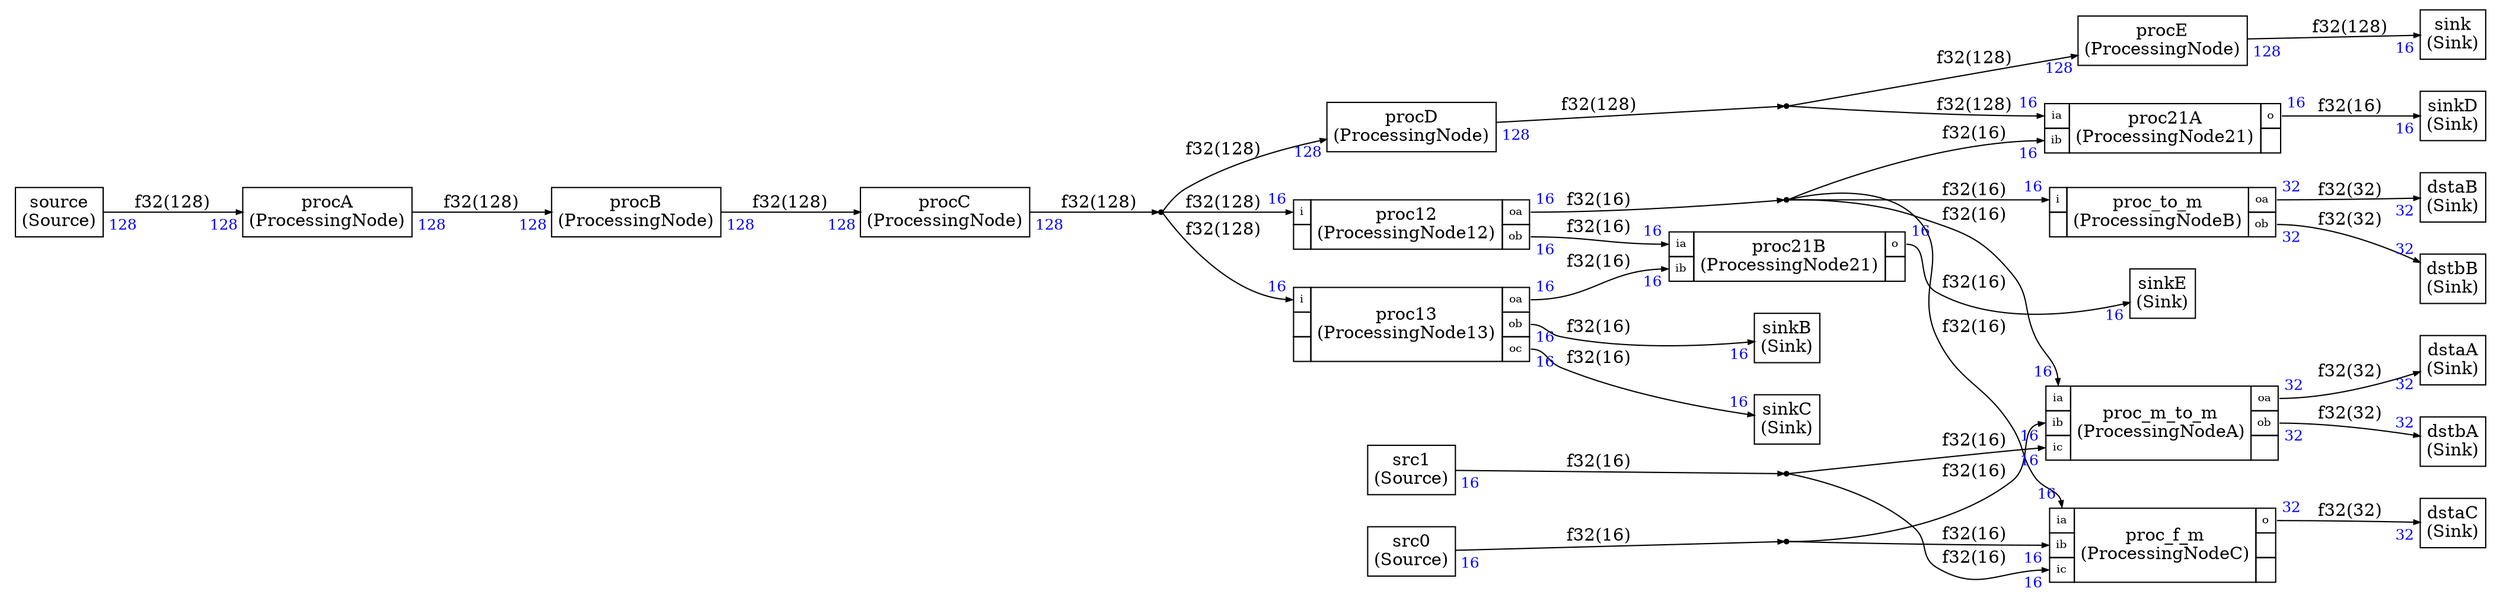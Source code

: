 



digraph structs {
    node [shape=plaintext]
    rankdir=LR
    edge [arrowsize=0.5]
    fontname="times"


dstaA [label=<
<TABLE BORDER="0" CELLBORDER="1" CELLSPACING="0" CELLPADDING="4">
  <TR>
    <TD ALIGN="CENTER" PORT="i">dstaA<BR/>(Sink)</TD>
  </TR>
</TABLE>>];

dstaB [label=<
<TABLE BORDER="0" CELLBORDER="1" CELLSPACING="0" CELLPADDING="4">
  <TR>
    <TD ALIGN="CENTER" PORT="i">dstaB<BR/>(Sink)</TD>
  </TR>
</TABLE>>];

dstaC [label=<
<TABLE BORDER="0" CELLBORDER="1" CELLSPACING="0" CELLPADDING="4">
  <TR>
    <TD ALIGN="CENTER" PORT="i">dstaC<BR/>(Sink)</TD>
  </TR>
</TABLE>>];

dstbA [label=<
<TABLE BORDER="0" CELLBORDER="1" CELLSPACING="0" CELLPADDING="4">
  <TR>
    <TD ALIGN="CENTER" PORT="i">dstbA<BR/>(Sink)</TD>
  </TR>
</TABLE>>];

dstbB [label=<
<TABLE BORDER="0" CELLBORDER="1" CELLSPACING="0" CELLPADDING="4">
  <TR>
    <TD ALIGN="CENTER" PORT="i">dstbB<BR/>(Sink)</TD>
  </TR>
</TABLE>>];

dup0 [shape=point,label=dup0]

dup1 [shape=point,label=dup1]

dup2 [shape=point,label=dup2]

dup3 [shape=point,label=dup3]

dup4 [shape=point,label=dup4]


proc12 [label=<
<TABLE BORDER="0" CELLBORDER="1" CELLSPACING="0" CELLPADDING="4">
  <TR>
    <TD PORT="i"><FONT POINT-SIZE="9.0">i</FONT></TD>
    <TD ALIGN="CENTER" ROWSPAN="2">proc12<BR/>(ProcessingNode12)</TD>
    <TD PORT="oa"><FONT POINT-SIZE="9.0">oa</FONT></TD>
  </TR>
<TR>
 
<TD></TD>
<TD PORT="ob"><FONT POINT-SIZE="9.0">ob</FONT></TD>
</TR>

</TABLE>>];


proc13 [label=<
<TABLE BORDER="0" CELLBORDER="1" CELLSPACING="0" CELLPADDING="4">
  <TR>
    <TD PORT="i"><FONT POINT-SIZE="9.0">i</FONT></TD>
    <TD ALIGN="CENTER" ROWSPAN="3">proc13<BR/>(ProcessingNode13)</TD>
    <TD PORT="oa"><FONT POINT-SIZE="9.0">oa</FONT></TD>
  </TR>
<TR>
 
<TD></TD>
<TD PORT="ob"><FONT POINT-SIZE="9.0">ob</FONT></TD>
</TR><TR>
 
<TD></TD>
<TD PORT="oc"><FONT POINT-SIZE="9.0">oc</FONT></TD>
</TR>

</TABLE>>];


proc21A [label=<
<TABLE BORDER="0" CELLBORDER="1" CELLSPACING="0" CELLPADDING="4">
  <TR>
    <TD PORT="ia"><FONT POINT-SIZE="9.0">ia</FONT></TD>
    <TD ALIGN="CENTER" ROWSPAN="2">proc21A<BR/>(ProcessingNode21)</TD>
    <TD PORT="o"><FONT POINT-SIZE="9.0">o</FONT></TD>
  </TR>
<TR>
<TD PORT="ib"><FONT POINT-SIZE="9.0">ib</FONT></TD>

 
<TD></TD></TR>

</TABLE>>];


proc21B [label=<
<TABLE BORDER="0" CELLBORDER="1" CELLSPACING="0" CELLPADDING="4">
  <TR>
    <TD PORT="ia"><FONT POINT-SIZE="9.0">ia</FONT></TD>
    <TD ALIGN="CENTER" ROWSPAN="2">proc21B<BR/>(ProcessingNode21)</TD>
    <TD PORT="o"><FONT POINT-SIZE="9.0">o</FONT></TD>
  </TR>
<TR>
<TD PORT="ib"><FONT POINT-SIZE="9.0">ib</FONT></TD>

 
<TD></TD></TR>

</TABLE>>];

procA [label=<
<TABLE BORDER="0" CELLBORDER="1" CELLSPACING="0" CELLPADDING="4">
  <TR>
    <TD ALIGN="CENTER" PORT="i">procA<BR/>(ProcessingNode)</TD>
  </TR>
</TABLE>>];

procB [label=<
<TABLE BORDER="0" CELLBORDER="1" CELLSPACING="0" CELLPADDING="4">
  <TR>
    <TD ALIGN="CENTER" PORT="i">procB<BR/>(ProcessingNode)</TD>
  </TR>
</TABLE>>];

procC [label=<
<TABLE BORDER="0" CELLBORDER="1" CELLSPACING="0" CELLPADDING="4">
  <TR>
    <TD ALIGN="CENTER" PORT="i">procC<BR/>(ProcessingNode)</TD>
  </TR>
</TABLE>>];

procD [label=<
<TABLE BORDER="0" CELLBORDER="1" CELLSPACING="0" CELLPADDING="4">
  <TR>
    <TD ALIGN="CENTER" PORT="i">procD<BR/>(ProcessingNode)</TD>
  </TR>
</TABLE>>];

procE [label=<
<TABLE BORDER="0" CELLBORDER="1" CELLSPACING="0" CELLPADDING="4">
  <TR>
    <TD ALIGN="CENTER" PORT="i">procE<BR/>(ProcessingNode)</TD>
  </TR>
</TABLE>>];


proc_f_m [label=<
<TABLE BORDER="0" CELLBORDER="1" CELLSPACING="0" CELLPADDING="4">
  <TR>
    <TD PORT="ia"><FONT POINT-SIZE="9.0">ia</FONT></TD>
    <TD ALIGN="CENTER" ROWSPAN="3">proc_f_m<BR/>(ProcessingNodeC)</TD>
    <TD PORT="o"><FONT POINT-SIZE="9.0">o</FONT></TD>
  </TR>
<TR>
<TD PORT="ib"><FONT POINT-SIZE="9.0">ib</FONT></TD>

 
<TD></TD></TR><TR>
<TD PORT="ic"><FONT POINT-SIZE="9.0">ic</FONT></TD>

 
<TD></TD></TR>

</TABLE>>];


proc_m_to_m [label=<
<TABLE BORDER="0" CELLBORDER="1" CELLSPACING="0" CELLPADDING="4">
  <TR>
    <TD PORT="ia"><FONT POINT-SIZE="9.0">ia</FONT></TD>
    <TD ALIGN="CENTER" ROWSPAN="3">proc_m_to_m<BR/>(ProcessingNodeA)</TD>
    <TD PORT="oa"><FONT POINT-SIZE="9.0">oa</FONT></TD>
  </TR>
<TR>
<TD PORT="ib"><FONT POINT-SIZE="9.0">ib</FONT></TD>

<TD PORT="ob"><FONT POINT-SIZE="9.0">ob</FONT></TD>
</TR><TR>
<TD PORT="ic"><FONT POINT-SIZE="9.0">ic</FONT></TD>

 
<TD></TD></TR>

</TABLE>>];


proc_to_m [label=<
<TABLE BORDER="0" CELLBORDER="1" CELLSPACING="0" CELLPADDING="4">
  <TR>
    <TD PORT="i"><FONT POINT-SIZE="9.0">i</FONT></TD>
    <TD ALIGN="CENTER" ROWSPAN="2">proc_to_m<BR/>(ProcessingNodeB)</TD>
    <TD PORT="oa"><FONT POINT-SIZE="9.0">oa</FONT></TD>
  </TR>
<TR>
 
<TD></TD>
<TD PORT="ob"><FONT POINT-SIZE="9.0">ob</FONT></TD>
</TR>

</TABLE>>];

sink [label=<
<TABLE BORDER="0" CELLBORDER="1" CELLSPACING="0" CELLPADDING="4">
  <TR>
    <TD ALIGN="CENTER" PORT="i">sink<BR/>(Sink)</TD>
  </TR>
</TABLE>>];

sinkB [label=<
<TABLE BORDER="0" CELLBORDER="1" CELLSPACING="0" CELLPADDING="4">
  <TR>
    <TD ALIGN="CENTER" PORT="i">sinkB<BR/>(Sink)</TD>
  </TR>
</TABLE>>];

sinkC [label=<
<TABLE BORDER="0" CELLBORDER="1" CELLSPACING="0" CELLPADDING="4">
  <TR>
    <TD ALIGN="CENTER" PORT="i">sinkC<BR/>(Sink)</TD>
  </TR>
</TABLE>>];

sinkD [label=<
<TABLE BORDER="0" CELLBORDER="1" CELLSPACING="0" CELLPADDING="4">
  <TR>
    <TD ALIGN="CENTER" PORT="i">sinkD<BR/>(Sink)</TD>
  </TR>
</TABLE>>];

sinkE [label=<
<TABLE BORDER="0" CELLBORDER="1" CELLSPACING="0" CELLPADDING="4">
  <TR>
    <TD ALIGN="CENTER" PORT="i">sinkE<BR/>(Sink)</TD>
  </TR>
</TABLE>>];

source [label=<
<TABLE BORDER="0" CELLBORDER="1" CELLSPACING="0" CELLPADDING="4">
  <TR>
    <TD ALIGN="CENTER" PORT="i">source<BR/>(Source)</TD>
  </TR>
</TABLE>>];

src0 [label=<
<TABLE BORDER="0" CELLBORDER="1" CELLSPACING="0" CELLPADDING="4">
  <TR>
    <TD ALIGN="CENTER" PORT="i">src0<BR/>(Source)</TD>
  </TR>
</TABLE>>];

src1 [label=<
<TABLE BORDER="0" CELLBORDER="1" CELLSPACING="0" CELLPADDING="4">
  <TR>
    <TD ALIGN="CENTER" PORT="i">src1<BR/>(Source)</TD>
  </TR>
</TABLE>>];



source:i -> procA:i [label="f32(128)"
,headlabel=<<TABLE BORDER="0" CELLPADDING="2"><TR><TD><FONT COLOR="blue" POINT-SIZE="12.0" >128</FONT>
</TD></TR></TABLE>>
,taillabel=<<TABLE BORDER="0" CELLPADDING="2"><TR><TD><FONT COLOR="blue" POINT-SIZE="12.0" >128</FONT>
</TD></TR></TABLE>>]

procA:i -> procB:i [label="f32(128)"
,headlabel=<<TABLE BORDER="0" CELLPADDING="2"><TR><TD><FONT COLOR="blue" POINT-SIZE="12.0" >128</FONT>
</TD></TR></TABLE>>
,taillabel=<<TABLE BORDER="0" CELLPADDING="2"><TR><TD><FONT COLOR="blue" POINT-SIZE="12.0" >128</FONT>
</TD></TR></TABLE>>]

procB:i -> procC:i [label="f32(128)"
,headlabel=<<TABLE BORDER="0" CELLPADDING="2"><TR><TD><FONT COLOR="blue" POINT-SIZE="12.0" >128</FONT>
</TD></TR></TABLE>>
,taillabel=<<TABLE BORDER="0" CELLPADDING="2"><TR><TD><FONT COLOR="blue" POINT-SIZE="12.0" >128</FONT>
</TD></TR></TABLE>>]

procE:i -> sink:i [label="f32(128)"
,headlabel=<<TABLE BORDER="0" CELLPADDING="2"><TR><TD><FONT COLOR="blue" POINT-SIZE="12.0" >16</FONT>
</TD></TR></TABLE>>
,taillabel=<<TABLE BORDER="0" CELLPADDING="2"><TR><TD><FONT COLOR="blue" POINT-SIZE="12.0" >128</FONT>
</TD></TR></TABLE>>]

proc12:ob -> proc21B:ia [label="f32(16)"
,headlabel=<<TABLE BORDER="0" CELLPADDING="2"><TR><TD><FONT COLOR="blue" POINT-SIZE="12.0" >16</FONT>
</TD></TR></TABLE>>
,taillabel=<<TABLE BORDER="0" CELLPADDING="2"><TR><TD><FONT COLOR="blue" POINT-SIZE="12.0" >16</FONT>
</TD></TR></TABLE>>]

proc13:oa -> proc21B:ib [label="f32(16)"
,headlabel=<<TABLE BORDER="0" CELLPADDING="2"><TR><TD><FONT COLOR="blue" POINT-SIZE="12.0" >16</FONT>
</TD></TR></TABLE>>
,taillabel=<<TABLE BORDER="0" CELLPADDING="2"><TR><TD><FONT COLOR="blue" POINT-SIZE="12.0" >16</FONT>
</TD></TR></TABLE>>]

proc13:ob -> sinkB:i [label="f32(16)"
,headlabel=<<TABLE BORDER="0" CELLPADDING="2"><TR><TD><FONT COLOR="blue" POINT-SIZE="12.0" >16</FONT>
</TD></TR></TABLE>>
,taillabel=<<TABLE BORDER="0" CELLPADDING="2"><TR><TD><FONT COLOR="blue" POINT-SIZE="12.0" >16</FONT>
</TD></TR></TABLE>>]

proc13:oc -> sinkC:i [label="f32(16)"
,headlabel=<<TABLE BORDER="0" CELLPADDING="2"><TR><TD><FONT COLOR="blue" POINT-SIZE="12.0" >16</FONT>
</TD></TR></TABLE>>
,taillabel=<<TABLE BORDER="0" CELLPADDING="2"><TR><TD><FONT COLOR="blue" POINT-SIZE="12.0" >16</FONT>
</TD></TR></TABLE>>]

proc21A:o -> sinkD:i [label="f32(16)"
,headlabel=<<TABLE BORDER="0" CELLPADDING="2"><TR><TD><FONT COLOR="blue" POINT-SIZE="12.0" >16</FONT>
</TD></TR></TABLE>>
,taillabel=<<TABLE BORDER="0" CELLPADDING="2"><TR><TD><FONT COLOR="blue" POINT-SIZE="12.0" >16</FONT>
</TD></TR></TABLE>>]

proc21B:o -> sinkE:i [label="f32(16)"
,headlabel=<<TABLE BORDER="0" CELLPADDING="2"><TR><TD><FONT COLOR="blue" POINT-SIZE="12.0" >16</FONT>
</TD></TR></TABLE>>
,taillabel=<<TABLE BORDER="0" CELLPADDING="2"><TR><TD><FONT COLOR="blue" POINT-SIZE="12.0" >16</FONT>
</TD></TR></TABLE>>]

proc_m_to_m:oa -> dstaA:i [label="f32(32)"
,headlabel=<<TABLE BORDER="0" CELLPADDING="2"><TR><TD><FONT COLOR="blue" POINT-SIZE="12.0" >32</FONT>
</TD></TR></TABLE>>
,taillabel=<<TABLE BORDER="0" CELLPADDING="2"><TR><TD><FONT COLOR="blue" POINT-SIZE="12.0" >32</FONT>
</TD></TR></TABLE>>]

proc_m_to_m:ob -> dstbA:i [label="f32(32)"
,headlabel=<<TABLE BORDER="0" CELLPADDING="2"><TR><TD><FONT COLOR="blue" POINT-SIZE="12.0" >32</FONT>
</TD></TR></TABLE>>
,taillabel=<<TABLE BORDER="0" CELLPADDING="2"><TR><TD><FONT COLOR="blue" POINT-SIZE="12.0" >32</FONT>
</TD></TR></TABLE>>]

proc_to_m:oa -> dstaB:i [label="f32(32)"
,headlabel=<<TABLE BORDER="0" CELLPADDING="2"><TR><TD><FONT COLOR="blue" POINT-SIZE="12.0" >32</FONT>
</TD></TR></TABLE>>
,taillabel=<<TABLE BORDER="0" CELLPADDING="2"><TR><TD><FONT COLOR="blue" POINT-SIZE="12.0" >32</FONT>
</TD></TR></TABLE>>]

proc_to_m:ob -> dstbB:i [label="f32(32)"
,headlabel=<<TABLE BORDER="0" CELLPADDING="2"><TR><TD><FONT COLOR="blue" POINT-SIZE="12.0" >32</FONT>
</TD></TR></TABLE>>
,taillabel=<<TABLE BORDER="0" CELLPADDING="2"><TR><TD><FONT COLOR="blue" POINT-SIZE="12.0" >32</FONT>
</TD></TR></TABLE>>]

proc_f_m:o -> dstaC:i [label="f32(32)"
,headlabel=<<TABLE BORDER="0" CELLPADDING="2"><TR><TD><FONT COLOR="blue" POINT-SIZE="12.0" >32</FONT>
</TD></TR></TABLE>>
,taillabel=<<TABLE BORDER="0" CELLPADDING="2"><TR><TD><FONT COLOR="blue" POINT-SIZE="12.0" >32</FONT>
</TD></TR></TABLE>>]

procC:i ->  
dup0 [label="f32(128)"

,taillabel=<<TABLE BORDER="0" CELLPADDING="2"><TR><TD><FONT COLOR="blue" POINT-SIZE="12.0" >128</FONT>
</TD></TR></TABLE>>]

 
dup0 -> procD:i [label="f32(128)"
,headlabel=<<TABLE BORDER="0" CELLPADDING="2"><TR><TD><FONT COLOR="blue" POINT-SIZE="12.0" >128</FONT>
</TD></TR></TABLE>>
]

 
dup0 -> proc12:i [label="f32(128)"
,headlabel=<<TABLE BORDER="0" CELLPADDING="2"><TR><TD><FONT COLOR="blue" POINT-SIZE="12.0" >16</FONT>
</TD></TR></TABLE>>
]

 
dup0 -> proc13:i [label="f32(128)"
,headlabel=<<TABLE BORDER="0" CELLPADDING="2"><TR><TD><FONT COLOR="blue" POINT-SIZE="12.0" >16</FONT>
</TD></TR></TABLE>>
]

procD:i ->  
dup1 [label="f32(128)"

,taillabel=<<TABLE BORDER="0" CELLPADDING="2"><TR><TD><FONT COLOR="blue" POINT-SIZE="12.0" >128</FONT>
</TD></TR></TABLE>>]

 
dup1 -> procE:i [label="f32(128)"
,headlabel=<<TABLE BORDER="0" CELLPADDING="2"><TR><TD><FONT COLOR="blue" POINT-SIZE="12.0" >128</FONT>
</TD></TR></TABLE>>
]

 
dup1 -> proc21A:ia [label="f32(128)"
,headlabel=<<TABLE BORDER="0" CELLPADDING="2"><TR><TD><FONT COLOR="blue" POINT-SIZE="12.0" >16</FONT>
</TD></TR></TABLE>>
]

proc12:oa ->  
dup2 [label="f32(16)"

,taillabel=<<TABLE BORDER="0" CELLPADDING="2"><TR><TD><FONT COLOR="blue" POINT-SIZE="12.0" >16</FONT>
</TD></TR></TABLE>>]

 
dup2 -> proc21A:ib [label="f32(16)"
,headlabel=<<TABLE BORDER="0" CELLPADDING="2"><TR><TD><FONT COLOR="blue" POINT-SIZE="12.0" >16</FONT>
</TD></TR></TABLE>>
]

 
dup2 -> proc_m_to_m:ia [label="f32(16)"
,headlabel=<<TABLE BORDER="0" CELLPADDING="2"><TR><TD><FONT COLOR="blue" POINT-SIZE="12.0" >16</FONT>
</TD></TR></TABLE>>
]

 
dup2 -> proc_f_m:ia [label="f32(16)"
,headlabel=<<TABLE BORDER="0" CELLPADDING="2"><TR><TD><FONT COLOR="blue" POINT-SIZE="12.0" >16</FONT>
</TD></TR></TABLE>>
]

 
dup2 -> proc_to_m:i [label="f32(16)"
,headlabel=<<TABLE BORDER="0" CELLPADDING="2"><TR><TD><FONT COLOR="blue" POINT-SIZE="12.0" >16</FONT>
</TD></TR></TABLE>>
]

src0:i ->  
dup3 [label="f32(16)"

,taillabel=<<TABLE BORDER="0" CELLPADDING="2"><TR><TD><FONT COLOR="blue" POINT-SIZE="12.0" >16</FONT>
</TD></TR></TABLE>>]

 
dup3 -> proc_m_to_m:ib [label="f32(16)"
,headlabel=<<TABLE BORDER="0" CELLPADDING="2"><TR><TD><FONT COLOR="blue" POINT-SIZE="12.0" >16</FONT>
</TD></TR></TABLE>>
]

 
dup3 -> proc_f_m:ib [label="f32(16)"
,headlabel=<<TABLE BORDER="0" CELLPADDING="2"><TR><TD><FONT COLOR="blue" POINT-SIZE="12.0" >16</FONT>
</TD></TR></TABLE>>
]

src1:i ->  
dup4 [label="f32(16)"

,taillabel=<<TABLE BORDER="0" CELLPADDING="2"><TR><TD><FONT COLOR="blue" POINT-SIZE="12.0" >16</FONT>
</TD></TR></TABLE>>]

 
dup4 -> proc_m_to_m:ic [label="f32(16)"
,headlabel=<<TABLE BORDER="0" CELLPADDING="2"><TR><TD><FONT COLOR="blue" POINT-SIZE="12.0" >16</FONT>
</TD></TR></TABLE>>
]

 
dup4 -> proc_f_m:ic [label="f32(16)"
,headlabel=<<TABLE BORDER="0" CELLPADDING="2"><TR><TD><FONT COLOR="blue" POINT-SIZE="12.0" >16</FONT>
</TD></TR></TABLE>>
]


}
